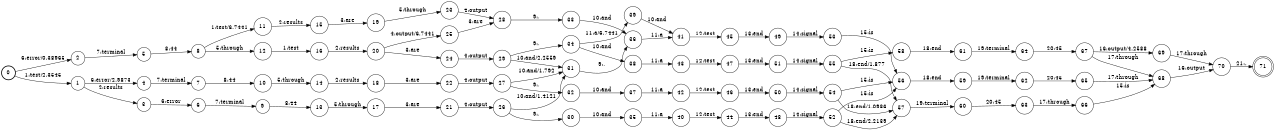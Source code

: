 digraph FST {
rankdir = LR;
size = "8.5,11";
label = "";
center = 1;
orientation = Portrait;
ranksep = "0.4";
nodesep = "0.25";
0 [label = "0", shape = circle, style = bold, fontsize = 14]
	0 -> 1 [label = "1:test/2.3545", fontsize = 14];
	0 -> 2 [label = "6:error/0.38965", fontsize = 14];
1 [label = "1", shape = circle, style = solid, fontsize = 14]
	1 -> 3 [label = "2:results", fontsize = 14];
	1 -> 4 [label = "6:error/2.9873", fontsize = 14];
2 [label = "2", shape = circle, style = solid, fontsize = 14]
	2 -> 5 [label = "7:terminal", fontsize = 14];
3 [label = "3", shape = circle, style = solid, fontsize = 14]
	3 -> 6 [label = "6:error", fontsize = 14];
4 [label = "4", shape = circle, style = solid, fontsize = 14]
	4 -> 7 [label = "7:terminal", fontsize = 14];
5 [label = "5", shape = circle, style = solid, fontsize = 14]
	5 -> 8 [label = "8:44", fontsize = 14];
6 [label = "6", shape = circle, style = solid, fontsize = 14]
	6 -> 9 [label = "7:terminal", fontsize = 14];
7 [label = "7", shape = circle, style = solid, fontsize = 14]
	7 -> 10 [label = "8:44", fontsize = 14];
8 [label = "8", shape = circle, style = solid, fontsize = 14]
	8 -> 11 [label = "1:test/6.7441", fontsize = 14];
	8 -> 12 [label = "5:through", fontsize = 14];
9 [label = "9", shape = circle, style = solid, fontsize = 14]
	9 -> 13 [label = "8:44", fontsize = 14];
10 [label = "10", shape = circle, style = solid, fontsize = 14]
	10 -> 14 [label = "5:through", fontsize = 14];
11 [label = "11", shape = circle, style = solid, fontsize = 14]
	11 -> 15 [label = "2:results", fontsize = 14];
12 [label = "12", shape = circle, style = solid, fontsize = 14]
	12 -> 16 [label = "1:test", fontsize = 14];
13 [label = "13", shape = circle, style = solid, fontsize = 14]
	13 -> 17 [label = "5:through", fontsize = 14];
14 [label = "14", shape = circle, style = solid, fontsize = 14]
	14 -> 18 [label = "2:results", fontsize = 14];
15 [label = "15", shape = circle, style = solid, fontsize = 14]
	15 -> 19 [label = "3:are", fontsize = 14];
16 [label = "16", shape = circle, style = solid, fontsize = 14]
	16 -> 20 [label = "2:results", fontsize = 14];
17 [label = "17", shape = circle, style = solid, fontsize = 14]
	17 -> 21 [label = "3:are", fontsize = 14];
18 [label = "18", shape = circle, style = solid, fontsize = 14]
	18 -> 22 [label = "3:are", fontsize = 14];
19 [label = "19", shape = circle, style = solid, fontsize = 14]
	19 -> 23 [label = "5:through", fontsize = 14];
20 [label = "20", shape = circle, style = solid, fontsize = 14]
	20 -> 24 [label = "3:are", fontsize = 14];
	20 -> 25 [label = "4:output/6.7441", fontsize = 14];
21 [label = "21", shape = circle, style = solid, fontsize = 14]
	21 -> 26 [label = "4:output", fontsize = 14];
22 [label = "22", shape = circle, style = solid, fontsize = 14]
	22 -> 27 [label = "4:output", fontsize = 14];
23 [label = "23", shape = circle, style = solid, fontsize = 14]
	23 -> 28 [label = "4:output", fontsize = 14];
24 [label = "24", shape = circle, style = solid, fontsize = 14]
	24 -> 29 [label = "4:output", fontsize = 14];
25 [label = "25", shape = circle, style = solid, fontsize = 14]
	25 -> 28 [label = "3:are", fontsize = 14];
26 [label = "26", shape = circle, style = solid, fontsize = 14]
	26 -> 30 [label = "9:,", fontsize = 14];
	26 -> 31 [label = "10:and/1.4121", fontsize = 14];
27 [label = "27", shape = circle, style = solid, fontsize = 14]
	27 -> 32 [label = "9:,", fontsize = 14];
	27 -> 31 [label = "10:and/1.792", fontsize = 14];
28 [label = "28", shape = circle, style = solid, fontsize = 14]
	28 -> 33 [label = "9:,", fontsize = 14];
29 [label = "29", shape = circle, style = solid, fontsize = 14]
	29 -> 34 [label = "9:,", fontsize = 14];
	29 -> 31 [label = "10:and/2.2559", fontsize = 14];
30 [label = "30", shape = circle, style = solid, fontsize = 14]
	30 -> 35 [label = "10:and", fontsize = 14];
31 [label = "31", shape = circle, style = solid, fontsize = 14]
	31 -> 36 [label = "9:,", fontsize = 14];
32 [label = "32", shape = circle, style = solid, fontsize = 14]
	32 -> 37 [label = "10:and", fontsize = 14];
33 [label = "33", shape = circle, style = solid, fontsize = 14]
	33 -> 36 [label = "10:and", fontsize = 14];
34 [label = "34", shape = circle, style = solid, fontsize = 14]
	34 -> 38 [label = "10:and", fontsize = 14];
	34 -> 39 [label = "11:a/6.7441", fontsize = 14];
35 [label = "35", shape = circle, style = solid, fontsize = 14]
	35 -> 40 [label = "11:a", fontsize = 14];
36 [label = "36", shape = circle, style = solid, fontsize = 14]
	36 -> 41 [label = "11:a", fontsize = 14];
37 [label = "37", shape = circle, style = solid, fontsize = 14]
	37 -> 42 [label = "11:a", fontsize = 14];
38 [label = "38", shape = circle, style = solid, fontsize = 14]
	38 -> 43 [label = "11:a", fontsize = 14];
39 [label = "39", shape = circle, style = solid, fontsize = 14]
	39 -> 41 [label = "10:and", fontsize = 14];
40 [label = "40", shape = circle, style = solid, fontsize = 14]
	40 -> 44 [label = "12:test", fontsize = 14];
41 [label = "41", shape = circle, style = solid, fontsize = 14]
	41 -> 45 [label = "12:test", fontsize = 14];
42 [label = "42", shape = circle, style = solid, fontsize = 14]
	42 -> 46 [label = "12:test", fontsize = 14];
43 [label = "43", shape = circle, style = solid, fontsize = 14]
	43 -> 47 [label = "12:test", fontsize = 14];
44 [label = "44", shape = circle, style = solid, fontsize = 14]
	44 -> 48 [label = "13:end", fontsize = 14];
45 [label = "45", shape = circle, style = solid, fontsize = 14]
	45 -> 49 [label = "13:end", fontsize = 14];
46 [label = "46", shape = circle, style = solid, fontsize = 14]
	46 -> 50 [label = "13:end", fontsize = 14];
47 [label = "47", shape = circle, style = solid, fontsize = 14]
	47 -> 51 [label = "13:end", fontsize = 14];
48 [label = "48", shape = circle, style = solid, fontsize = 14]
	48 -> 52 [label = "14:signal", fontsize = 14];
49 [label = "49", shape = circle, style = solid, fontsize = 14]
	49 -> 53 [label = "14:signal", fontsize = 14];
50 [label = "50", shape = circle, style = solid, fontsize = 14]
	50 -> 54 [label = "14:signal", fontsize = 14];
51 [label = "51", shape = circle, style = solid, fontsize = 14]
	51 -> 55 [label = "14:signal", fontsize = 14];
52 [label = "52", shape = circle, style = solid, fontsize = 14]
	52 -> 57 [label = "18:end/2.2139", fontsize = 14];
	52 -> 56 [label = "15:is", fontsize = 14];
53 [label = "53", shape = circle, style = solid, fontsize = 14]
	53 -> 56 [label = "15:is", fontsize = 14];
54 [label = "54", shape = circle, style = solid, fontsize = 14]
	54 -> 57 [label = "18:end/1.0986", fontsize = 14];
	54 -> 56 [label = "15:is", fontsize = 14];
55 [label = "55", shape = circle, style = solid, fontsize = 14]
	55 -> 57 [label = "18:end/1.877", fontsize = 14];
	55 -> 58 [label = "15:is", fontsize = 14];
56 [label = "56", shape = circle, style = solid, fontsize = 14]
	56 -> 59 [label = "18:end", fontsize = 14];
57 [label = "57", shape = circle, style = solid, fontsize = 14]
	57 -> 60 [label = "19:terminal", fontsize = 14];
58 [label = "58", shape = circle, style = solid, fontsize = 14]
	58 -> 61 [label = "18:end", fontsize = 14];
59 [label = "59", shape = circle, style = solid, fontsize = 14]
	59 -> 62 [label = "19:terminal", fontsize = 14];
60 [label = "60", shape = circle, style = solid, fontsize = 14]
	60 -> 63 [label = "20:45", fontsize = 14];
61 [label = "61", shape = circle, style = solid, fontsize = 14]
	61 -> 64 [label = "19:terminal", fontsize = 14];
62 [label = "62", shape = circle, style = solid, fontsize = 14]
	62 -> 65 [label = "20:45", fontsize = 14];
63 [label = "63", shape = circle, style = solid, fontsize = 14]
	63 -> 66 [label = "17:through", fontsize = 14];
64 [label = "64", shape = circle, style = solid, fontsize = 14]
	64 -> 67 [label = "20:45", fontsize = 14];
65 [label = "65", shape = circle, style = solid, fontsize = 14]
	65 -> 68 [label = "17:through", fontsize = 14];
66 [label = "66", shape = circle, style = solid, fontsize = 14]
	66 -> 68 [label = "15:is", fontsize = 14];
67 [label = "67", shape = circle, style = solid, fontsize = 14]
	67 -> 69 [label = "16:output/4.2588", fontsize = 14];
	67 -> 68 [label = "17:through", fontsize = 14];
68 [label = "68", shape = circle, style = solid, fontsize = 14]
	68 -> 70 [label = "16:output", fontsize = 14];
69 [label = "69", shape = circle, style = solid, fontsize = 14]
	69 -> 70 [label = "17:through", fontsize = 14];
70 [label = "70", shape = circle, style = solid, fontsize = 14]
	70 -> 71 [label = "21:.", fontsize = 14];
71 [label = "71", shape = doublecircle, style = solid, fontsize = 14]
}
